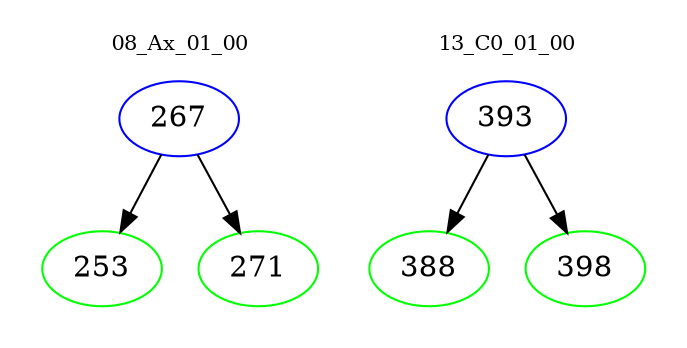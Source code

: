 digraph{
subgraph cluster_0 {
color = white
label = "08_Ax_01_00";
fontsize=10;
T0_267 [label="267", color="blue"]
T0_267 -> T0_253 [color="black"]
T0_253 [label="253", color="green"]
T0_267 -> T0_271 [color="black"]
T0_271 [label="271", color="green"]
}
subgraph cluster_1 {
color = white
label = "13_C0_01_00";
fontsize=10;
T1_393 [label="393", color="blue"]
T1_393 -> T1_388 [color="black"]
T1_388 [label="388", color="green"]
T1_393 -> T1_398 [color="black"]
T1_398 [label="398", color="green"]
}
}
